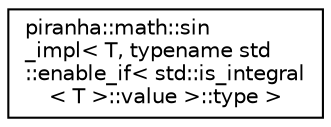 digraph "Graphical Class Hierarchy"
{
  edge [fontname="Helvetica",fontsize="10",labelfontname="Helvetica",labelfontsize="10"];
  node [fontname="Helvetica",fontsize="10",shape=record];
  rankdir="LR";
  Node0 [label="piranha::math::sin\l_impl\< T, typename std\l::enable_if\< std::is_integral\l\< T \>::value \>::type \>",height=0.2,width=0.4,color="black", fillcolor="white", style="filled",URL="$structpiranha_1_1math_1_1sin__impl_3_01_t_00_01typename_01std_1_1enable__if_3_01std_1_1is__integ49b44ca1249b78a6db0acdaca721d670.html",tooltip="Specialisation of the piranha::math::sin() functor for integral types. "];
}
